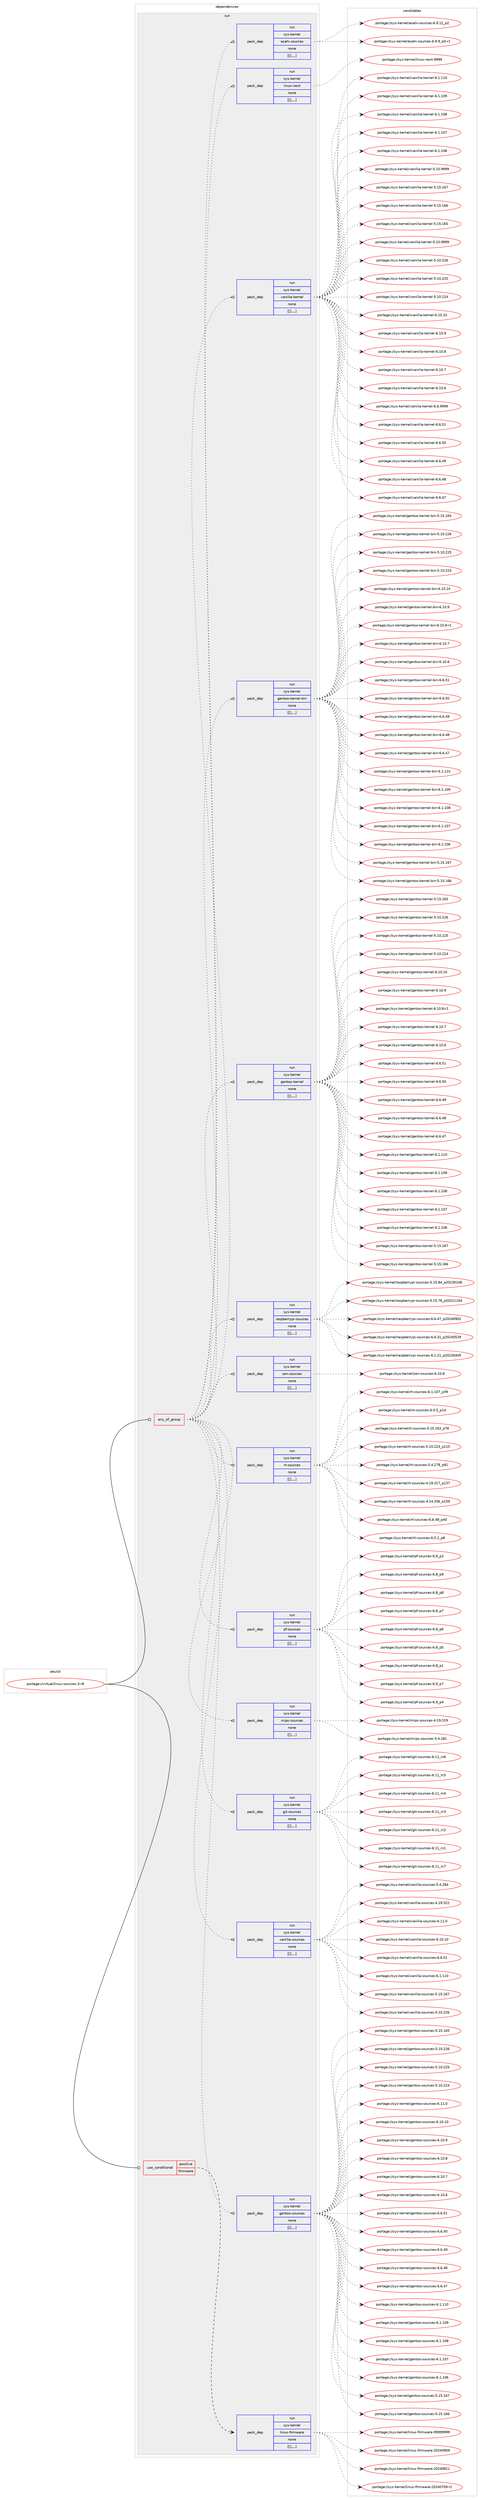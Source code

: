 digraph prolog {

# *************
# Graph options
# *************

newrank=true;
concentrate=true;
compound=true;
graph [rankdir=LR,fontname=Helvetica,fontsize=10,ranksep=1.5];#, ranksep=2.5, nodesep=0.2];
edge  [arrowhead=vee];
node  [fontname=Helvetica,fontsize=10];

# **********
# The ebuild
# **********

subgraph cluster_leftcol {
color=gray;
label=<<i>ebuild</i>>;
id [label="portage://virtual/linux-sources-3-r8", color=red, width=4, href="../virtual/linux-sources-3-r8.svg"];
}

# ****************
# The dependencies
# ****************

subgraph cluster_midcol {
color=gray;
label=<<i>dependencies</i>>;
subgraph cluster_compile {
fillcolor="#eeeeee";
style=filled;
label=<<i>compile</i>>;
}
subgraph cluster_compileandrun {
fillcolor="#eeeeee";
style=filled;
label=<<i>compile and run</i>>;
}
subgraph cluster_run {
fillcolor="#eeeeee";
style=filled;
label=<<i>run</i>>;
subgraph any2997 {
dependency462524 [label=<<TABLE BORDER="0" CELLBORDER="1" CELLSPACING="0" CELLPADDING="4"><TR><TD CELLPADDING="10">any_of_group</TD></TR></TABLE>>, shape=none, color=red];subgraph pack335977 {
dependency462525 [label=<<TABLE BORDER="0" CELLBORDER="1" CELLSPACING="0" CELLPADDING="4" WIDTH="220"><TR><TD ROWSPAN="6" CELLPADDING="30">pack_dep</TD></TR><TR><TD WIDTH="110">run</TD></TR><TR><TD>sys-kernel</TD></TR><TR><TD>gentoo-sources</TD></TR><TR><TD>none</TD></TR><TR><TD>[[],,,,]</TD></TR></TABLE>>, shape=none, color=blue];
}
dependency462524:e -> dependency462525:w [weight=20,style="dotted",arrowhead="oinv"];
subgraph pack335978 {
dependency462526 [label=<<TABLE BORDER="0" CELLBORDER="1" CELLSPACING="0" CELLPADDING="4" WIDTH="220"><TR><TD ROWSPAN="6" CELLPADDING="30">pack_dep</TD></TR><TR><TD WIDTH="110">run</TD></TR><TR><TD>sys-kernel</TD></TR><TR><TD>vanilla-sources</TD></TR><TR><TD>none</TD></TR><TR><TD>[[],,,,]</TD></TR></TABLE>>, shape=none, color=blue];
}
dependency462524:e -> dependency462526:w [weight=20,style="dotted",arrowhead="oinv"];
subgraph pack335979 {
dependency462527 [label=<<TABLE BORDER="0" CELLBORDER="1" CELLSPACING="0" CELLPADDING="4" WIDTH="220"><TR><TD ROWSPAN="6" CELLPADDING="30">pack_dep</TD></TR><TR><TD WIDTH="110">run</TD></TR><TR><TD>sys-kernel</TD></TR><TR><TD>git-sources</TD></TR><TR><TD>none</TD></TR><TR><TD>[[],,,,]</TD></TR></TABLE>>, shape=none, color=blue];
}
dependency462524:e -> dependency462527:w [weight=20,style="dotted",arrowhead="oinv"];
subgraph pack335980 {
dependency462528 [label=<<TABLE BORDER="0" CELLBORDER="1" CELLSPACING="0" CELLPADDING="4" WIDTH="220"><TR><TD ROWSPAN="6" CELLPADDING="30">pack_dep</TD></TR><TR><TD WIDTH="110">run</TD></TR><TR><TD>sys-kernel</TD></TR><TR><TD>mips-sources</TD></TR><TR><TD>none</TD></TR><TR><TD>[[],,,,]</TD></TR></TABLE>>, shape=none, color=blue];
}
dependency462524:e -> dependency462528:w [weight=20,style="dotted",arrowhead="oinv"];
subgraph pack335981 {
dependency462529 [label=<<TABLE BORDER="0" CELLBORDER="1" CELLSPACING="0" CELLPADDING="4" WIDTH="220"><TR><TD ROWSPAN="6" CELLPADDING="30">pack_dep</TD></TR><TR><TD WIDTH="110">run</TD></TR><TR><TD>sys-kernel</TD></TR><TR><TD>pf-sources</TD></TR><TR><TD>none</TD></TR><TR><TD>[[],,,,]</TD></TR></TABLE>>, shape=none, color=blue];
}
dependency462524:e -> dependency462529:w [weight=20,style="dotted",arrowhead="oinv"];
subgraph pack335982 {
dependency462530 [label=<<TABLE BORDER="0" CELLBORDER="1" CELLSPACING="0" CELLPADDING="4" WIDTH="220"><TR><TD ROWSPAN="6" CELLPADDING="30">pack_dep</TD></TR><TR><TD WIDTH="110">run</TD></TR><TR><TD>sys-kernel</TD></TR><TR><TD>rt-sources</TD></TR><TR><TD>none</TD></TR><TR><TD>[[],,,,]</TD></TR></TABLE>>, shape=none, color=blue];
}
dependency462524:e -> dependency462530:w [weight=20,style="dotted",arrowhead="oinv"];
subgraph pack335983 {
dependency462531 [label=<<TABLE BORDER="0" CELLBORDER="1" CELLSPACING="0" CELLPADDING="4" WIDTH="220"><TR><TD ROWSPAN="6" CELLPADDING="30">pack_dep</TD></TR><TR><TD WIDTH="110">run</TD></TR><TR><TD>sys-kernel</TD></TR><TR><TD>zen-sources</TD></TR><TR><TD>none</TD></TR><TR><TD>[[],,,,]</TD></TR></TABLE>>, shape=none, color=blue];
}
dependency462524:e -> dependency462531:w [weight=20,style="dotted",arrowhead="oinv"];
subgraph pack335984 {
dependency462532 [label=<<TABLE BORDER="0" CELLBORDER="1" CELLSPACING="0" CELLPADDING="4" WIDTH="220"><TR><TD ROWSPAN="6" CELLPADDING="30">pack_dep</TD></TR><TR><TD WIDTH="110">run</TD></TR><TR><TD>sys-kernel</TD></TR><TR><TD>raspberrypi-sources</TD></TR><TR><TD>none</TD></TR><TR><TD>[[],,,,]</TD></TR></TABLE>>, shape=none, color=blue];
}
dependency462524:e -> dependency462532:w [weight=20,style="dotted",arrowhead="oinv"];
subgraph pack335985 {
dependency462533 [label=<<TABLE BORDER="0" CELLBORDER="1" CELLSPACING="0" CELLPADDING="4" WIDTH="220"><TR><TD ROWSPAN="6" CELLPADDING="30">pack_dep</TD></TR><TR><TD WIDTH="110">run</TD></TR><TR><TD>sys-kernel</TD></TR><TR><TD>gentoo-kernel</TD></TR><TR><TD>none</TD></TR><TR><TD>[[],,,,]</TD></TR></TABLE>>, shape=none, color=blue];
}
dependency462524:e -> dependency462533:w [weight=20,style="dotted",arrowhead="oinv"];
subgraph pack335986 {
dependency462534 [label=<<TABLE BORDER="0" CELLBORDER="1" CELLSPACING="0" CELLPADDING="4" WIDTH="220"><TR><TD ROWSPAN="6" CELLPADDING="30">pack_dep</TD></TR><TR><TD WIDTH="110">run</TD></TR><TR><TD>sys-kernel</TD></TR><TR><TD>gentoo-kernel-bin</TD></TR><TR><TD>none</TD></TR><TR><TD>[[],,,,]</TD></TR></TABLE>>, shape=none, color=blue];
}
dependency462524:e -> dependency462534:w [weight=20,style="dotted",arrowhead="oinv"];
subgraph pack335987 {
dependency462535 [label=<<TABLE BORDER="0" CELLBORDER="1" CELLSPACING="0" CELLPADDING="4" WIDTH="220"><TR><TD ROWSPAN="6" CELLPADDING="30">pack_dep</TD></TR><TR><TD WIDTH="110">run</TD></TR><TR><TD>sys-kernel</TD></TR><TR><TD>vanilla-kernel</TD></TR><TR><TD>none</TD></TR><TR><TD>[[],,,,]</TD></TR></TABLE>>, shape=none, color=blue];
}
dependency462524:e -> dependency462535:w [weight=20,style="dotted",arrowhead="oinv"];
subgraph pack335988 {
dependency462536 [label=<<TABLE BORDER="0" CELLBORDER="1" CELLSPACING="0" CELLPADDING="4" WIDTH="220"><TR><TD ROWSPAN="6" CELLPADDING="30">pack_dep</TD></TR><TR><TD WIDTH="110">run</TD></TR><TR><TD>sys-kernel</TD></TR><TR><TD>linux-next</TD></TR><TR><TD>none</TD></TR><TR><TD>[[],,,,]</TD></TR></TABLE>>, shape=none, color=blue];
}
dependency462524:e -> dependency462536:w [weight=20,style="dotted",arrowhead="oinv"];
subgraph pack335989 {
dependency462537 [label=<<TABLE BORDER="0" CELLBORDER="1" CELLSPACING="0" CELLPADDING="4" WIDTH="220"><TR><TD ROWSPAN="6" CELLPADDING="30">pack_dep</TD></TR><TR><TD WIDTH="110">run</TD></TR><TR><TD>sys-kernel</TD></TR><TR><TD>asahi-sources</TD></TR><TR><TD>none</TD></TR><TR><TD>[[],,,,]</TD></TR></TABLE>>, shape=none, color=blue];
}
dependency462524:e -> dependency462537:w [weight=20,style="dotted",arrowhead="oinv"];
}
id:e -> dependency462524:w [weight=20,style="solid",arrowhead="odot"];
subgraph cond123345 {
dependency462538 [label=<<TABLE BORDER="0" CELLBORDER="1" CELLSPACING="0" CELLPADDING="4"><TR><TD ROWSPAN="3" CELLPADDING="10">use_conditional</TD></TR><TR><TD>positive</TD></TR><TR><TD>firmware</TD></TR></TABLE>>, shape=none, color=red];
subgraph pack335990 {
dependency462539 [label=<<TABLE BORDER="0" CELLBORDER="1" CELLSPACING="0" CELLPADDING="4" WIDTH="220"><TR><TD ROWSPAN="6" CELLPADDING="30">pack_dep</TD></TR><TR><TD WIDTH="110">run</TD></TR><TR><TD>sys-kernel</TD></TR><TR><TD>linux-firmware</TD></TR><TR><TD>none</TD></TR><TR><TD>[[],,,,]</TD></TR></TABLE>>, shape=none, color=blue];
}
dependency462538:e -> dependency462539:w [weight=20,style="dashed",arrowhead="vee"];
}
id:e -> dependency462538:w [weight=20,style="solid",arrowhead="odot"];
}
}

# **************
# The candidates
# **************

subgraph cluster_choices {
rank=same;
color=gray;
label=<<i>candidates</i>>;

subgraph choice335977 {
color=black;
nodesep=1;
choice1151211154510710111411010110847103101110116111111451151111171149910111545544649494648 [label="portage://sys-kernel/gentoo-sources-6.11.0", color=red, width=4,href="../sys-kernel/gentoo-sources-6.11.0.svg"];
choice115121115451071011141101011084710310111011611111145115111117114991011154554464948464948 [label="portage://sys-kernel/gentoo-sources-6.10.10", color=red, width=4,href="../sys-kernel/gentoo-sources-6.10.10.svg"];
choice1151211154510710111411010110847103101110116111111451151111171149910111545544649484657 [label="portage://sys-kernel/gentoo-sources-6.10.9", color=red, width=4,href="../sys-kernel/gentoo-sources-6.10.9.svg"];
choice1151211154510710111411010110847103101110116111111451151111171149910111545544649484656 [label="portage://sys-kernel/gentoo-sources-6.10.8", color=red, width=4,href="../sys-kernel/gentoo-sources-6.10.8.svg"];
choice1151211154510710111411010110847103101110116111111451151111171149910111545544649484655 [label="portage://sys-kernel/gentoo-sources-6.10.7", color=red, width=4,href="../sys-kernel/gentoo-sources-6.10.7.svg"];
choice1151211154510710111411010110847103101110116111111451151111171149910111545544649484654 [label="portage://sys-kernel/gentoo-sources-6.10.6", color=red, width=4,href="../sys-kernel/gentoo-sources-6.10.6.svg"];
choice1151211154510710111411010110847103101110116111111451151111171149910111545544654465349 [label="portage://sys-kernel/gentoo-sources-6.6.51", color=red, width=4,href="../sys-kernel/gentoo-sources-6.6.51.svg"];
choice1151211154510710111411010110847103101110116111111451151111171149910111545544654465348 [label="portage://sys-kernel/gentoo-sources-6.6.50", color=red, width=4,href="../sys-kernel/gentoo-sources-6.6.50.svg"];
choice1151211154510710111411010110847103101110116111111451151111171149910111545544654465257 [label="portage://sys-kernel/gentoo-sources-6.6.49", color=red, width=4,href="../sys-kernel/gentoo-sources-6.6.49.svg"];
choice1151211154510710111411010110847103101110116111111451151111171149910111545544654465256 [label="portage://sys-kernel/gentoo-sources-6.6.48", color=red, width=4,href="../sys-kernel/gentoo-sources-6.6.48.svg"];
choice1151211154510710111411010110847103101110116111111451151111171149910111545544654465255 [label="portage://sys-kernel/gentoo-sources-6.6.47", color=red, width=4,href="../sys-kernel/gentoo-sources-6.6.47.svg"];
choice115121115451071011141101011084710310111011611111145115111117114991011154554464946494948 [label="portage://sys-kernel/gentoo-sources-6.1.110", color=red, width=4,href="../sys-kernel/gentoo-sources-6.1.110.svg"];
choice115121115451071011141101011084710310111011611111145115111117114991011154554464946494857 [label="portage://sys-kernel/gentoo-sources-6.1.109", color=red, width=4,href="../sys-kernel/gentoo-sources-6.1.109.svg"];
choice115121115451071011141101011084710310111011611111145115111117114991011154554464946494856 [label="portage://sys-kernel/gentoo-sources-6.1.108", color=red, width=4,href="../sys-kernel/gentoo-sources-6.1.108.svg"];
choice115121115451071011141101011084710310111011611111145115111117114991011154554464946494855 [label="portage://sys-kernel/gentoo-sources-6.1.107", color=red, width=4,href="../sys-kernel/gentoo-sources-6.1.107.svg"];
choice115121115451071011141101011084710310111011611111145115111117114991011154554464946494854 [label="portage://sys-kernel/gentoo-sources-6.1.106", color=red, width=4,href="../sys-kernel/gentoo-sources-6.1.106.svg"];
choice11512111545107101114110101108471031011101161111114511511111711499101115455346495346495455 [label="portage://sys-kernel/gentoo-sources-5.15.167", color=red, width=4,href="../sys-kernel/gentoo-sources-5.15.167.svg"];
choice11512111545107101114110101108471031011101161111114511511111711499101115455346495346495454 [label="portage://sys-kernel/gentoo-sources-5.15.166", color=red, width=4,href="../sys-kernel/gentoo-sources-5.15.166.svg"];
choice11512111545107101114110101108471031011101161111114511511111711499101115455346495346495453 [label="portage://sys-kernel/gentoo-sources-5.15.165", color=red, width=4,href="../sys-kernel/gentoo-sources-5.15.165.svg"];
choice11512111545107101114110101108471031011101161111114511511111711499101115455346494846505054 [label="portage://sys-kernel/gentoo-sources-5.10.226", color=red, width=4,href="../sys-kernel/gentoo-sources-5.10.226.svg"];
choice11512111545107101114110101108471031011101161111114511511111711499101115455346494846505053 [label="portage://sys-kernel/gentoo-sources-5.10.225", color=red, width=4,href="../sys-kernel/gentoo-sources-5.10.225.svg"];
choice11512111545107101114110101108471031011101161111114511511111711499101115455346494846505052 [label="portage://sys-kernel/gentoo-sources-5.10.224", color=red, width=4,href="../sys-kernel/gentoo-sources-5.10.224.svg"];
dependency462525:e -> choice1151211154510710111411010110847103101110116111111451151111171149910111545544649494648:w [style=dotted,weight="100"];
dependency462525:e -> choice115121115451071011141101011084710310111011611111145115111117114991011154554464948464948:w [style=dotted,weight="100"];
dependency462525:e -> choice1151211154510710111411010110847103101110116111111451151111171149910111545544649484657:w [style=dotted,weight="100"];
dependency462525:e -> choice1151211154510710111411010110847103101110116111111451151111171149910111545544649484656:w [style=dotted,weight="100"];
dependency462525:e -> choice1151211154510710111411010110847103101110116111111451151111171149910111545544649484655:w [style=dotted,weight="100"];
dependency462525:e -> choice1151211154510710111411010110847103101110116111111451151111171149910111545544649484654:w [style=dotted,weight="100"];
dependency462525:e -> choice1151211154510710111411010110847103101110116111111451151111171149910111545544654465349:w [style=dotted,weight="100"];
dependency462525:e -> choice1151211154510710111411010110847103101110116111111451151111171149910111545544654465348:w [style=dotted,weight="100"];
dependency462525:e -> choice1151211154510710111411010110847103101110116111111451151111171149910111545544654465257:w [style=dotted,weight="100"];
dependency462525:e -> choice1151211154510710111411010110847103101110116111111451151111171149910111545544654465256:w [style=dotted,weight="100"];
dependency462525:e -> choice1151211154510710111411010110847103101110116111111451151111171149910111545544654465255:w [style=dotted,weight="100"];
dependency462525:e -> choice115121115451071011141101011084710310111011611111145115111117114991011154554464946494948:w [style=dotted,weight="100"];
dependency462525:e -> choice115121115451071011141101011084710310111011611111145115111117114991011154554464946494857:w [style=dotted,weight="100"];
dependency462525:e -> choice115121115451071011141101011084710310111011611111145115111117114991011154554464946494856:w [style=dotted,weight="100"];
dependency462525:e -> choice115121115451071011141101011084710310111011611111145115111117114991011154554464946494855:w [style=dotted,weight="100"];
dependency462525:e -> choice115121115451071011141101011084710310111011611111145115111117114991011154554464946494854:w [style=dotted,weight="100"];
dependency462525:e -> choice11512111545107101114110101108471031011101161111114511511111711499101115455346495346495455:w [style=dotted,weight="100"];
dependency462525:e -> choice11512111545107101114110101108471031011101161111114511511111711499101115455346495346495454:w [style=dotted,weight="100"];
dependency462525:e -> choice11512111545107101114110101108471031011101161111114511511111711499101115455346495346495453:w [style=dotted,weight="100"];
dependency462525:e -> choice11512111545107101114110101108471031011101161111114511511111711499101115455346494846505054:w [style=dotted,weight="100"];
dependency462525:e -> choice11512111545107101114110101108471031011101161111114511511111711499101115455346494846505053:w [style=dotted,weight="100"];
dependency462525:e -> choice11512111545107101114110101108471031011101161111114511511111711499101115455346494846505052:w [style=dotted,weight="100"];
}
subgraph choice335978 {
color=black;
nodesep=1;
choice11512111545107101114110101108471189711010510810897451151111171149910111545544649494648 [label="portage://sys-kernel/vanilla-sources-6.11.0", color=red, width=4,href="../sys-kernel/vanilla-sources-6.11.0.svg"];
choice1151211154510710111411010110847118971101051081089745115111117114991011154554464948464948 [label="portage://sys-kernel/vanilla-sources-6.10.10", color=red, width=4,href="../sys-kernel/vanilla-sources-6.10.10.svg"];
choice11512111545107101114110101108471189711010510810897451151111171149910111545544654465349 [label="portage://sys-kernel/vanilla-sources-6.6.51", color=red, width=4,href="../sys-kernel/vanilla-sources-6.6.51.svg"];
choice1151211154510710111411010110847118971101051081089745115111117114991011154554464946494948 [label="portage://sys-kernel/vanilla-sources-6.1.110", color=red, width=4,href="../sys-kernel/vanilla-sources-6.1.110.svg"];
choice115121115451071011141101011084711897110105108108974511511111711499101115455346495346495455 [label="portage://sys-kernel/vanilla-sources-5.15.167", color=red, width=4,href="../sys-kernel/vanilla-sources-5.15.167.svg"];
choice115121115451071011141101011084711897110105108108974511511111711499101115455346494846505054 [label="portage://sys-kernel/vanilla-sources-5.10.226", color=red, width=4,href="../sys-kernel/vanilla-sources-5.10.226.svg"];
choice1151211154510710111411010110847118971101051081089745115111117114991011154553465246505652 [label="portage://sys-kernel/vanilla-sources-5.4.284", color=red, width=4,href="../sys-kernel/vanilla-sources-5.4.284.svg"];
choice115121115451071011141101011084711897110105108108974511511111711499101115455246495746515050 [label="portage://sys-kernel/vanilla-sources-4.19.322", color=red, width=4,href="../sys-kernel/vanilla-sources-4.19.322.svg"];
dependency462526:e -> choice11512111545107101114110101108471189711010510810897451151111171149910111545544649494648:w [style=dotted,weight="100"];
dependency462526:e -> choice1151211154510710111411010110847118971101051081089745115111117114991011154554464948464948:w [style=dotted,weight="100"];
dependency462526:e -> choice11512111545107101114110101108471189711010510810897451151111171149910111545544654465349:w [style=dotted,weight="100"];
dependency462526:e -> choice1151211154510710111411010110847118971101051081089745115111117114991011154554464946494948:w [style=dotted,weight="100"];
dependency462526:e -> choice115121115451071011141101011084711897110105108108974511511111711499101115455346495346495455:w [style=dotted,weight="100"];
dependency462526:e -> choice115121115451071011141101011084711897110105108108974511511111711499101115455346494846505054:w [style=dotted,weight="100"];
dependency462526:e -> choice1151211154510710111411010110847118971101051081089745115111117114991011154553465246505652:w [style=dotted,weight="100"];
dependency462526:e -> choice115121115451071011141101011084711897110105108108974511511111711499101115455246495746515050:w [style=dotted,weight="100"];
}
subgraph choice335979 {
color=black;
nodesep=1;
choice115121115451071011141101011084710310511645115111117114991011154554464949951149955 [label="portage://sys-kernel/git-sources-6.11_rc7", color=red, width=4,href="../sys-kernel/git-sources-6.11_rc7.svg"];
choice115121115451071011141101011084710310511645115111117114991011154554464949951149954 [label="portage://sys-kernel/git-sources-6.11_rc6", color=red, width=4,href="../sys-kernel/git-sources-6.11_rc6.svg"];
choice115121115451071011141101011084710310511645115111117114991011154554464949951149953 [label="portage://sys-kernel/git-sources-6.11_rc5", color=red, width=4,href="../sys-kernel/git-sources-6.11_rc5.svg"];
choice115121115451071011141101011084710310511645115111117114991011154554464949951149952 [label="portage://sys-kernel/git-sources-6.11_rc4", color=red, width=4,href="../sys-kernel/git-sources-6.11_rc4.svg"];
choice115121115451071011141101011084710310511645115111117114991011154554464949951149951 [label="portage://sys-kernel/git-sources-6.11_rc3", color=red, width=4,href="../sys-kernel/git-sources-6.11_rc3.svg"];
choice115121115451071011141101011084710310511645115111117114991011154554464949951149950 [label="portage://sys-kernel/git-sources-6.11_rc2", color=red, width=4,href="../sys-kernel/git-sources-6.11_rc2.svg"];
choice115121115451071011141101011084710310511645115111117114991011154554464949951149949 [label="portage://sys-kernel/git-sources-6.11_rc1", color=red, width=4,href="../sys-kernel/git-sources-6.11_rc1.svg"];
dependency462527:e -> choice115121115451071011141101011084710310511645115111117114991011154554464949951149955:w [style=dotted,weight="100"];
dependency462527:e -> choice115121115451071011141101011084710310511645115111117114991011154554464949951149954:w [style=dotted,weight="100"];
dependency462527:e -> choice115121115451071011141101011084710310511645115111117114991011154554464949951149953:w [style=dotted,weight="100"];
dependency462527:e -> choice115121115451071011141101011084710310511645115111117114991011154554464949951149952:w [style=dotted,weight="100"];
dependency462527:e -> choice115121115451071011141101011084710310511645115111117114991011154554464949951149951:w [style=dotted,weight="100"];
dependency462527:e -> choice115121115451071011141101011084710310511645115111117114991011154554464949951149950:w [style=dotted,weight="100"];
dependency462527:e -> choice115121115451071011141101011084710310511645115111117114991011154554464949951149949:w [style=dotted,weight="100"];
}
subgraph choice335980 {
color=black;
nodesep=1;
choice115121115451071011141101011084710910511211545115111117114991011154553465246505649 [label="portage://sys-kernel/mips-sources-5.4.281", color=red, width=4,href="../sys-kernel/mips-sources-5.4.281.svg"];
choice11512111545107101114110101108471091051121154511511111711499101115455246495746514957 [label="portage://sys-kernel/mips-sources-4.19.319", color=red, width=4,href="../sys-kernel/mips-sources-4.19.319.svg"];
dependency462528:e -> choice115121115451071011141101011084710910511211545115111117114991011154553465246505649:w [style=dotted,weight="100"];
dependency462528:e -> choice11512111545107101114110101108471091051121154511511111711499101115455246495746514957:w [style=dotted,weight="100"];
}
subgraph choice335981 {
color=black;
nodesep=1;
choice11512111545107101114110101108471121024511511111711499101115455446579511255 [label="portage://sys-kernel/pf-sources-6.9_p7", color=red, width=4,href="../sys-kernel/pf-sources-6.9_p7.svg"];
choice11512111545107101114110101108471121024511511111711499101115455446579511252 [label="portage://sys-kernel/pf-sources-6.9_p4", color=red, width=4,href="../sys-kernel/pf-sources-6.9_p4.svg"];
choice11512111545107101114110101108471121024511511111711499101115455446579511250 [label="portage://sys-kernel/pf-sources-6.9_p2", color=red, width=4,href="../sys-kernel/pf-sources-6.9_p2.svg"];
choice11512111545107101114110101108471121024511511111711499101115455446569511257 [label="portage://sys-kernel/pf-sources-6.8_p9", color=red, width=4,href="../sys-kernel/pf-sources-6.8_p9.svg"];
choice11512111545107101114110101108471121024511511111711499101115455446569511256 [label="portage://sys-kernel/pf-sources-6.8_p8", color=red, width=4,href="../sys-kernel/pf-sources-6.8_p8.svg"];
choice11512111545107101114110101108471121024511511111711499101115455446569511255 [label="portage://sys-kernel/pf-sources-6.8_p7", color=red, width=4,href="../sys-kernel/pf-sources-6.8_p7.svg"];
choice11512111545107101114110101108471121024511511111711499101115455446569511254 [label="portage://sys-kernel/pf-sources-6.8_p6", color=red, width=4,href="../sys-kernel/pf-sources-6.8_p6.svg"];
choice11512111545107101114110101108471121024511511111711499101115455446569511253 [label="portage://sys-kernel/pf-sources-6.8_p5", color=red, width=4,href="../sys-kernel/pf-sources-6.8_p5.svg"];
choice11512111545107101114110101108471121024511511111711499101115455446569511249 [label="portage://sys-kernel/pf-sources-6.8_p1", color=red, width=4,href="../sys-kernel/pf-sources-6.8_p1.svg"];
dependency462529:e -> choice11512111545107101114110101108471121024511511111711499101115455446579511255:w [style=dotted,weight="100"];
dependency462529:e -> choice11512111545107101114110101108471121024511511111711499101115455446579511252:w [style=dotted,weight="100"];
dependency462529:e -> choice11512111545107101114110101108471121024511511111711499101115455446579511250:w [style=dotted,weight="100"];
dependency462529:e -> choice11512111545107101114110101108471121024511511111711499101115455446569511257:w [style=dotted,weight="100"];
dependency462529:e -> choice11512111545107101114110101108471121024511511111711499101115455446569511256:w [style=dotted,weight="100"];
dependency462529:e -> choice11512111545107101114110101108471121024511511111711499101115455446569511255:w [style=dotted,weight="100"];
dependency462529:e -> choice11512111545107101114110101108471121024511511111711499101115455446569511254:w [style=dotted,weight="100"];
dependency462529:e -> choice11512111545107101114110101108471121024511511111711499101115455446569511253:w [style=dotted,weight="100"];
dependency462529:e -> choice11512111545107101114110101108471121024511511111711499101115455446569511249:w [style=dotted,weight="100"];
}
subgraph choice335982 {
color=black;
nodesep=1;
choice1151211154510710111411010110847114116451151111171149910111545544654465256951125248 [label="portage://sys-kernel/rt-sources-6.6.48_p40", color=red, width=4,href="../sys-kernel/rt-sources-6.6.48_p40.svg"];
choice115121115451071011141101011084711411645115111117114991011154554465346509511256 [label="portage://sys-kernel/rt-sources-6.5.2_p8", color=red, width=4,href="../sys-kernel/rt-sources-6.5.2_p8.svg"];
choice115121115451071011141101011084711411645115111117114991011154554464946494855951125157 [label="portage://sys-kernel/rt-sources-6.1.107_p39", color=red, width=4,href="../sys-kernel/rt-sources-6.1.107_p39.svg"];
choice11512111545107101114110101108471141164511511111711499101115455446484653951124952 [label="portage://sys-kernel/rt-sources-6.0.5_p14", color=red, width=4,href="../sys-kernel/rt-sources-6.0.5_p14.svg"];
choice11512111545107101114110101108471141164511511111711499101115455346495346495451951125556 [label="portage://sys-kernel/rt-sources-5.15.163_p78", color=red, width=4,href="../sys-kernel/rt-sources-5.15.163_p78.svg"];
choice1151211154510710111411010110847114116451151111171149910111545534649484650505195112494953 [label="portage://sys-kernel/rt-sources-5.10.223_p115", color=red, width=4,href="../sys-kernel/rt-sources-5.10.223_p115.svg"];
choice115121115451071011141101011084711411645115111117114991011154553465246505556951125749 [label="portage://sys-kernel/rt-sources-5.4.278_p91", color=red, width=4,href="../sys-kernel/rt-sources-5.4.278_p91.svg"];
choice1151211154510710111411010110847114116451151111171149910111545524649574651495595112495155 [label="portage://sys-kernel/rt-sources-4.19.317_p137", color=red, width=4,href="../sys-kernel/rt-sources-4.19.317_p137.svg"];
choice1151211154510710111411010110847114116451151111171149910111545524649524651515495112495357 [label="portage://sys-kernel/rt-sources-4.14.336_p159", color=red, width=4,href="../sys-kernel/rt-sources-4.14.336_p159.svg"];
dependency462530:e -> choice1151211154510710111411010110847114116451151111171149910111545544654465256951125248:w [style=dotted,weight="100"];
dependency462530:e -> choice115121115451071011141101011084711411645115111117114991011154554465346509511256:w [style=dotted,weight="100"];
dependency462530:e -> choice115121115451071011141101011084711411645115111117114991011154554464946494855951125157:w [style=dotted,weight="100"];
dependency462530:e -> choice11512111545107101114110101108471141164511511111711499101115455446484653951124952:w [style=dotted,weight="100"];
dependency462530:e -> choice11512111545107101114110101108471141164511511111711499101115455346495346495451951125556:w [style=dotted,weight="100"];
dependency462530:e -> choice1151211154510710111411010110847114116451151111171149910111545534649484650505195112494953:w [style=dotted,weight="100"];
dependency462530:e -> choice115121115451071011141101011084711411645115111117114991011154553465246505556951125749:w [style=dotted,weight="100"];
dependency462530:e -> choice1151211154510710111411010110847114116451151111171149910111545524649574651495595112495155:w [style=dotted,weight="100"];
dependency462530:e -> choice1151211154510710111411010110847114116451151111171149910111545524649524651515495112495357:w [style=dotted,weight="100"];
}
subgraph choice335983 {
color=black;
nodesep=1;
choice1151211154510710111411010110847122101110451151111171149910111545544649484656 [label="portage://sys-kernel/zen-sources-6.10.8", color=red, width=4,href="../sys-kernel/zen-sources-6.10.8.svg"];
dependency462531:e -> choice1151211154510710111411010110847122101110451151111171149910111545544649484656:w [style=dotted,weight="100"];
}
subgraph choice335984 {
color=black;
nodesep=1;
choice11512111545107101114110101108471149711511298101114114121112105451151111171149910111545544654465255951125048505248574850 [label="portage://sys-kernel/raspberrypi-sources-6.6.47_p20240902", color=red, width=4,href="../sys-kernel/raspberrypi-sources-6.6.47_p20240902.svg"];
choice11512111545107101114110101108471149711511298101114114121112105451151111171149910111545544654465149951125048505248535057 [label="portage://sys-kernel/raspberrypi-sources-6.6.31_p20240529", color=red, width=4,href="../sys-kernel/raspberrypi-sources-6.6.31_p20240529.svg"];
choice11512111545107101114110101108471149711511298101114114121112105451151111171149910111545544649465049951125048505148524853 [label="portage://sys-kernel/raspberrypi-sources-6.1.21_p20230405", color=red, width=4,href="../sys-kernel/raspberrypi-sources-6.1.21_p20230405.svg"];
choice1151211154510710111411010110847114971151129810111411412111210545115111117114991011154553464953465652951125048505148494854 [label="portage://sys-kernel/raspberrypi-sources-5.15.84_p20230106", color=red, width=4,href="../sys-kernel/raspberrypi-sources-5.15.84_p20230106.svg"];
choice1151211154510710111411010110847114971151129810111411412111210545115111117114991011154553464953465554951125048505049494852 [label="portage://sys-kernel/raspberrypi-sources-5.15.76_p20221104", color=red, width=4,href="../sys-kernel/raspberrypi-sources-5.15.76_p20221104.svg"];
dependency462532:e -> choice11512111545107101114110101108471149711511298101114114121112105451151111171149910111545544654465255951125048505248574850:w [style=dotted,weight="100"];
dependency462532:e -> choice11512111545107101114110101108471149711511298101114114121112105451151111171149910111545544654465149951125048505248535057:w [style=dotted,weight="100"];
dependency462532:e -> choice11512111545107101114110101108471149711511298101114114121112105451151111171149910111545544649465049951125048505148524853:w [style=dotted,weight="100"];
dependency462532:e -> choice1151211154510710111411010110847114971151129810111411412111210545115111117114991011154553464953465652951125048505148494854:w [style=dotted,weight="100"];
dependency462532:e -> choice1151211154510710111411010110847114971151129810111411412111210545115111117114991011154553464953465554951125048505049494852:w [style=dotted,weight="100"];
}
subgraph choice335985 {
color=black;
nodesep=1;
choice1151211154510710111411010110847103101110116111111451071011141101011084554464948464948 [label="portage://sys-kernel/gentoo-kernel-6.10.10", color=red, width=4,href="../sys-kernel/gentoo-kernel-6.10.10.svg"];
choice11512111545107101114110101108471031011101161111114510710111411010110845544649484657 [label="portage://sys-kernel/gentoo-kernel-6.10.9", color=red, width=4,href="../sys-kernel/gentoo-kernel-6.10.9.svg"];
choice115121115451071011141101011084710310111011611111145107101114110101108455446494846564511449 [label="portage://sys-kernel/gentoo-kernel-6.10.8-r1", color=red, width=4,href="../sys-kernel/gentoo-kernel-6.10.8-r1.svg"];
choice11512111545107101114110101108471031011101161111114510710111411010110845544649484655 [label="portage://sys-kernel/gentoo-kernel-6.10.7", color=red, width=4,href="../sys-kernel/gentoo-kernel-6.10.7.svg"];
choice11512111545107101114110101108471031011101161111114510710111411010110845544649484654 [label="portage://sys-kernel/gentoo-kernel-6.10.6", color=red, width=4,href="../sys-kernel/gentoo-kernel-6.10.6.svg"];
choice11512111545107101114110101108471031011101161111114510710111411010110845544654465349 [label="portage://sys-kernel/gentoo-kernel-6.6.51", color=red, width=4,href="../sys-kernel/gentoo-kernel-6.6.51.svg"];
choice11512111545107101114110101108471031011101161111114510710111411010110845544654465348 [label="portage://sys-kernel/gentoo-kernel-6.6.50", color=red, width=4,href="../sys-kernel/gentoo-kernel-6.6.50.svg"];
choice11512111545107101114110101108471031011101161111114510710111411010110845544654465257 [label="portage://sys-kernel/gentoo-kernel-6.6.49", color=red, width=4,href="../sys-kernel/gentoo-kernel-6.6.49.svg"];
choice11512111545107101114110101108471031011101161111114510710111411010110845544654465256 [label="portage://sys-kernel/gentoo-kernel-6.6.48", color=red, width=4,href="../sys-kernel/gentoo-kernel-6.6.48.svg"];
choice11512111545107101114110101108471031011101161111114510710111411010110845544654465255 [label="portage://sys-kernel/gentoo-kernel-6.6.47", color=red, width=4,href="../sys-kernel/gentoo-kernel-6.6.47.svg"];
choice1151211154510710111411010110847103101110116111111451071011141101011084554464946494948 [label="portage://sys-kernel/gentoo-kernel-6.1.110", color=red, width=4,href="../sys-kernel/gentoo-kernel-6.1.110.svg"];
choice1151211154510710111411010110847103101110116111111451071011141101011084554464946494857 [label="portage://sys-kernel/gentoo-kernel-6.1.109", color=red, width=4,href="../sys-kernel/gentoo-kernel-6.1.109.svg"];
choice1151211154510710111411010110847103101110116111111451071011141101011084554464946494856 [label="portage://sys-kernel/gentoo-kernel-6.1.108", color=red, width=4,href="../sys-kernel/gentoo-kernel-6.1.108.svg"];
choice1151211154510710111411010110847103101110116111111451071011141101011084554464946494855 [label="portage://sys-kernel/gentoo-kernel-6.1.107", color=red, width=4,href="../sys-kernel/gentoo-kernel-6.1.107.svg"];
choice1151211154510710111411010110847103101110116111111451071011141101011084554464946494854 [label="portage://sys-kernel/gentoo-kernel-6.1.106", color=red, width=4,href="../sys-kernel/gentoo-kernel-6.1.106.svg"];
choice115121115451071011141101011084710310111011611111145107101114110101108455346495346495455 [label="portage://sys-kernel/gentoo-kernel-5.15.167", color=red, width=4,href="../sys-kernel/gentoo-kernel-5.15.167.svg"];
choice115121115451071011141101011084710310111011611111145107101114110101108455346495346495454 [label="portage://sys-kernel/gentoo-kernel-5.15.166", color=red, width=4,href="../sys-kernel/gentoo-kernel-5.15.166.svg"];
choice115121115451071011141101011084710310111011611111145107101114110101108455346495346495453 [label="portage://sys-kernel/gentoo-kernel-5.15.165", color=red, width=4,href="../sys-kernel/gentoo-kernel-5.15.165.svg"];
choice115121115451071011141101011084710310111011611111145107101114110101108455346494846505054 [label="portage://sys-kernel/gentoo-kernel-5.10.226", color=red, width=4,href="../sys-kernel/gentoo-kernel-5.10.226.svg"];
choice115121115451071011141101011084710310111011611111145107101114110101108455346494846505053 [label="portage://sys-kernel/gentoo-kernel-5.10.225", color=red, width=4,href="../sys-kernel/gentoo-kernel-5.10.225.svg"];
choice115121115451071011141101011084710310111011611111145107101114110101108455346494846505052 [label="portage://sys-kernel/gentoo-kernel-5.10.224", color=red, width=4,href="../sys-kernel/gentoo-kernel-5.10.224.svg"];
dependency462533:e -> choice1151211154510710111411010110847103101110116111111451071011141101011084554464948464948:w [style=dotted,weight="100"];
dependency462533:e -> choice11512111545107101114110101108471031011101161111114510710111411010110845544649484657:w [style=dotted,weight="100"];
dependency462533:e -> choice115121115451071011141101011084710310111011611111145107101114110101108455446494846564511449:w [style=dotted,weight="100"];
dependency462533:e -> choice11512111545107101114110101108471031011101161111114510710111411010110845544649484655:w [style=dotted,weight="100"];
dependency462533:e -> choice11512111545107101114110101108471031011101161111114510710111411010110845544649484654:w [style=dotted,weight="100"];
dependency462533:e -> choice11512111545107101114110101108471031011101161111114510710111411010110845544654465349:w [style=dotted,weight="100"];
dependency462533:e -> choice11512111545107101114110101108471031011101161111114510710111411010110845544654465348:w [style=dotted,weight="100"];
dependency462533:e -> choice11512111545107101114110101108471031011101161111114510710111411010110845544654465257:w [style=dotted,weight="100"];
dependency462533:e -> choice11512111545107101114110101108471031011101161111114510710111411010110845544654465256:w [style=dotted,weight="100"];
dependency462533:e -> choice11512111545107101114110101108471031011101161111114510710111411010110845544654465255:w [style=dotted,weight="100"];
dependency462533:e -> choice1151211154510710111411010110847103101110116111111451071011141101011084554464946494948:w [style=dotted,weight="100"];
dependency462533:e -> choice1151211154510710111411010110847103101110116111111451071011141101011084554464946494857:w [style=dotted,weight="100"];
dependency462533:e -> choice1151211154510710111411010110847103101110116111111451071011141101011084554464946494856:w [style=dotted,weight="100"];
dependency462533:e -> choice1151211154510710111411010110847103101110116111111451071011141101011084554464946494855:w [style=dotted,weight="100"];
dependency462533:e -> choice1151211154510710111411010110847103101110116111111451071011141101011084554464946494854:w [style=dotted,weight="100"];
dependency462533:e -> choice115121115451071011141101011084710310111011611111145107101114110101108455346495346495455:w [style=dotted,weight="100"];
dependency462533:e -> choice115121115451071011141101011084710310111011611111145107101114110101108455346495346495454:w [style=dotted,weight="100"];
dependency462533:e -> choice115121115451071011141101011084710310111011611111145107101114110101108455346495346495453:w [style=dotted,weight="100"];
dependency462533:e -> choice115121115451071011141101011084710310111011611111145107101114110101108455346494846505054:w [style=dotted,weight="100"];
dependency462533:e -> choice115121115451071011141101011084710310111011611111145107101114110101108455346494846505053:w [style=dotted,weight="100"];
dependency462533:e -> choice115121115451071011141101011084710310111011611111145107101114110101108455346494846505052:w [style=dotted,weight="100"];
}
subgraph choice335986 {
color=black;
nodesep=1;
choice11512111545107101114110101108471031011101161111114510710111411010110845981051104554464948464948 [label="portage://sys-kernel/gentoo-kernel-bin-6.10.10", color=red, width=4,href="../sys-kernel/gentoo-kernel-bin-6.10.10.svg"];
choice115121115451071011141101011084710310111011611111145107101114110101108459810511045544649484657 [label="portage://sys-kernel/gentoo-kernel-bin-6.10.9", color=red, width=4,href="../sys-kernel/gentoo-kernel-bin-6.10.9.svg"];
choice1151211154510710111411010110847103101110116111111451071011141101011084598105110455446494846564511449 [label="portage://sys-kernel/gentoo-kernel-bin-6.10.8-r1", color=red, width=4,href="../sys-kernel/gentoo-kernel-bin-6.10.8-r1.svg"];
choice115121115451071011141101011084710310111011611111145107101114110101108459810511045544649484655 [label="portage://sys-kernel/gentoo-kernel-bin-6.10.7", color=red, width=4,href="../sys-kernel/gentoo-kernel-bin-6.10.7.svg"];
choice115121115451071011141101011084710310111011611111145107101114110101108459810511045544649484654 [label="portage://sys-kernel/gentoo-kernel-bin-6.10.6", color=red, width=4,href="../sys-kernel/gentoo-kernel-bin-6.10.6.svg"];
choice115121115451071011141101011084710310111011611111145107101114110101108459810511045544654465349 [label="portage://sys-kernel/gentoo-kernel-bin-6.6.51", color=red, width=4,href="../sys-kernel/gentoo-kernel-bin-6.6.51.svg"];
choice115121115451071011141101011084710310111011611111145107101114110101108459810511045544654465348 [label="portage://sys-kernel/gentoo-kernel-bin-6.6.50", color=red, width=4,href="../sys-kernel/gentoo-kernel-bin-6.6.50.svg"];
choice115121115451071011141101011084710310111011611111145107101114110101108459810511045544654465257 [label="portage://sys-kernel/gentoo-kernel-bin-6.6.49", color=red, width=4,href="../sys-kernel/gentoo-kernel-bin-6.6.49.svg"];
choice115121115451071011141101011084710310111011611111145107101114110101108459810511045544654465256 [label="portage://sys-kernel/gentoo-kernel-bin-6.6.48", color=red, width=4,href="../sys-kernel/gentoo-kernel-bin-6.6.48.svg"];
choice115121115451071011141101011084710310111011611111145107101114110101108459810511045544654465255 [label="portage://sys-kernel/gentoo-kernel-bin-6.6.47", color=red, width=4,href="../sys-kernel/gentoo-kernel-bin-6.6.47.svg"];
choice11512111545107101114110101108471031011101161111114510710111411010110845981051104554464946494948 [label="portage://sys-kernel/gentoo-kernel-bin-6.1.110", color=red, width=4,href="../sys-kernel/gentoo-kernel-bin-6.1.110.svg"];
choice11512111545107101114110101108471031011101161111114510710111411010110845981051104554464946494857 [label="portage://sys-kernel/gentoo-kernel-bin-6.1.109", color=red, width=4,href="../sys-kernel/gentoo-kernel-bin-6.1.109.svg"];
choice11512111545107101114110101108471031011101161111114510710111411010110845981051104554464946494856 [label="portage://sys-kernel/gentoo-kernel-bin-6.1.108", color=red, width=4,href="../sys-kernel/gentoo-kernel-bin-6.1.108.svg"];
choice11512111545107101114110101108471031011101161111114510710111411010110845981051104554464946494855 [label="portage://sys-kernel/gentoo-kernel-bin-6.1.107", color=red, width=4,href="../sys-kernel/gentoo-kernel-bin-6.1.107.svg"];
choice11512111545107101114110101108471031011101161111114510710111411010110845981051104554464946494854 [label="portage://sys-kernel/gentoo-kernel-bin-6.1.106", color=red, width=4,href="../sys-kernel/gentoo-kernel-bin-6.1.106.svg"];
choice1151211154510710111411010110847103101110116111111451071011141101011084598105110455346495346495455 [label="portage://sys-kernel/gentoo-kernel-bin-5.15.167", color=red, width=4,href="../sys-kernel/gentoo-kernel-bin-5.15.167.svg"];
choice1151211154510710111411010110847103101110116111111451071011141101011084598105110455346495346495454 [label="portage://sys-kernel/gentoo-kernel-bin-5.15.166", color=red, width=4,href="../sys-kernel/gentoo-kernel-bin-5.15.166.svg"];
choice1151211154510710111411010110847103101110116111111451071011141101011084598105110455346495346495453 [label="portage://sys-kernel/gentoo-kernel-bin-5.15.165", color=red, width=4,href="../sys-kernel/gentoo-kernel-bin-5.15.165.svg"];
choice1151211154510710111411010110847103101110116111111451071011141101011084598105110455346494846505054 [label="portage://sys-kernel/gentoo-kernel-bin-5.10.226", color=red, width=4,href="../sys-kernel/gentoo-kernel-bin-5.10.226.svg"];
choice1151211154510710111411010110847103101110116111111451071011141101011084598105110455346494846505053 [label="portage://sys-kernel/gentoo-kernel-bin-5.10.225", color=red, width=4,href="../sys-kernel/gentoo-kernel-bin-5.10.225.svg"];
choice1151211154510710111411010110847103101110116111111451071011141101011084598105110455346494846505052 [label="portage://sys-kernel/gentoo-kernel-bin-5.10.224", color=red, width=4,href="../sys-kernel/gentoo-kernel-bin-5.10.224.svg"];
dependency462534:e -> choice11512111545107101114110101108471031011101161111114510710111411010110845981051104554464948464948:w [style=dotted,weight="100"];
dependency462534:e -> choice115121115451071011141101011084710310111011611111145107101114110101108459810511045544649484657:w [style=dotted,weight="100"];
dependency462534:e -> choice1151211154510710111411010110847103101110116111111451071011141101011084598105110455446494846564511449:w [style=dotted,weight="100"];
dependency462534:e -> choice115121115451071011141101011084710310111011611111145107101114110101108459810511045544649484655:w [style=dotted,weight="100"];
dependency462534:e -> choice115121115451071011141101011084710310111011611111145107101114110101108459810511045544649484654:w [style=dotted,weight="100"];
dependency462534:e -> choice115121115451071011141101011084710310111011611111145107101114110101108459810511045544654465349:w [style=dotted,weight="100"];
dependency462534:e -> choice115121115451071011141101011084710310111011611111145107101114110101108459810511045544654465348:w [style=dotted,weight="100"];
dependency462534:e -> choice115121115451071011141101011084710310111011611111145107101114110101108459810511045544654465257:w [style=dotted,weight="100"];
dependency462534:e -> choice115121115451071011141101011084710310111011611111145107101114110101108459810511045544654465256:w [style=dotted,weight="100"];
dependency462534:e -> choice115121115451071011141101011084710310111011611111145107101114110101108459810511045544654465255:w [style=dotted,weight="100"];
dependency462534:e -> choice11512111545107101114110101108471031011101161111114510710111411010110845981051104554464946494948:w [style=dotted,weight="100"];
dependency462534:e -> choice11512111545107101114110101108471031011101161111114510710111411010110845981051104554464946494857:w [style=dotted,weight="100"];
dependency462534:e -> choice11512111545107101114110101108471031011101161111114510710111411010110845981051104554464946494856:w [style=dotted,weight="100"];
dependency462534:e -> choice11512111545107101114110101108471031011101161111114510710111411010110845981051104554464946494855:w [style=dotted,weight="100"];
dependency462534:e -> choice11512111545107101114110101108471031011101161111114510710111411010110845981051104554464946494854:w [style=dotted,weight="100"];
dependency462534:e -> choice1151211154510710111411010110847103101110116111111451071011141101011084598105110455346495346495455:w [style=dotted,weight="100"];
dependency462534:e -> choice1151211154510710111411010110847103101110116111111451071011141101011084598105110455346495346495454:w [style=dotted,weight="100"];
dependency462534:e -> choice1151211154510710111411010110847103101110116111111451071011141101011084598105110455346495346495453:w [style=dotted,weight="100"];
dependency462534:e -> choice1151211154510710111411010110847103101110116111111451071011141101011084598105110455346494846505054:w [style=dotted,weight="100"];
dependency462534:e -> choice1151211154510710111411010110847103101110116111111451071011141101011084598105110455346494846505053:w [style=dotted,weight="100"];
dependency462534:e -> choice1151211154510710111411010110847103101110116111111451071011141101011084598105110455346494846505052:w [style=dotted,weight="100"];
}
subgraph choice335987 {
color=black;
nodesep=1;
choice11512111545107101114110101108471189711010510810897451071011141101011084554464948464948 [label="portage://sys-kernel/vanilla-kernel-6.10.10", color=red, width=4,href="../sys-kernel/vanilla-kernel-6.10.10.svg"];
choice115121115451071011141101011084711897110105108108974510710111411010110845544649484657 [label="portage://sys-kernel/vanilla-kernel-6.10.9", color=red, width=4,href="../sys-kernel/vanilla-kernel-6.10.9.svg"];
choice115121115451071011141101011084711897110105108108974510710111411010110845544649484656 [label="portage://sys-kernel/vanilla-kernel-6.10.8", color=red, width=4,href="../sys-kernel/vanilla-kernel-6.10.8.svg"];
choice115121115451071011141101011084711897110105108108974510710111411010110845544649484655 [label="portage://sys-kernel/vanilla-kernel-6.10.7", color=red, width=4,href="../sys-kernel/vanilla-kernel-6.10.7.svg"];
choice115121115451071011141101011084711897110105108108974510710111411010110845544649484654 [label="portage://sys-kernel/vanilla-kernel-6.10.6", color=red, width=4,href="../sys-kernel/vanilla-kernel-6.10.6.svg"];
choice1151211154510710111411010110847118971101051081089745107101114110101108455446544657575757 [label="portage://sys-kernel/vanilla-kernel-6.6.9999", color=red, width=4,href="../sys-kernel/vanilla-kernel-6.6.9999.svg"];
choice115121115451071011141101011084711897110105108108974510710111411010110845544654465349 [label="portage://sys-kernel/vanilla-kernel-6.6.51", color=red, width=4,href="../sys-kernel/vanilla-kernel-6.6.51.svg"];
choice115121115451071011141101011084711897110105108108974510710111411010110845544654465348 [label="portage://sys-kernel/vanilla-kernel-6.6.50", color=red, width=4,href="../sys-kernel/vanilla-kernel-6.6.50.svg"];
choice115121115451071011141101011084711897110105108108974510710111411010110845544654465257 [label="portage://sys-kernel/vanilla-kernel-6.6.49", color=red, width=4,href="../sys-kernel/vanilla-kernel-6.6.49.svg"];
choice115121115451071011141101011084711897110105108108974510710111411010110845544654465256 [label="portage://sys-kernel/vanilla-kernel-6.6.48", color=red, width=4,href="../sys-kernel/vanilla-kernel-6.6.48.svg"];
choice115121115451071011141101011084711897110105108108974510710111411010110845544654465255 [label="portage://sys-kernel/vanilla-kernel-6.6.47", color=red, width=4,href="../sys-kernel/vanilla-kernel-6.6.47.svg"];
choice11512111545107101114110101108471189711010510810897451071011141101011084554464946494948 [label="portage://sys-kernel/vanilla-kernel-6.1.110", color=red, width=4,href="../sys-kernel/vanilla-kernel-6.1.110.svg"];
choice11512111545107101114110101108471189711010510810897451071011141101011084554464946494857 [label="portage://sys-kernel/vanilla-kernel-6.1.109", color=red, width=4,href="../sys-kernel/vanilla-kernel-6.1.109.svg"];
choice11512111545107101114110101108471189711010510810897451071011141101011084554464946494856 [label="portage://sys-kernel/vanilla-kernel-6.1.108", color=red, width=4,href="../sys-kernel/vanilla-kernel-6.1.108.svg"];
choice11512111545107101114110101108471189711010510810897451071011141101011084554464946494855 [label="portage://sys-kernel/vanilla-kernel-6.1.107", color=red, width=4,href="../sys-kernel/vanilla-kernel-6.1.107.svg"];
choice11512111545107101114110101108471189711010510810897451071011141101011084554464946494854 [label="portage://sys-kernel/vanilla-kernel-6.1.106", color=red, width=4,href="../sys-kernel/vanilla-kernel-6.1.106.svg"];
choice115121115451071011141101011084711897110105108108974510710111411010110845534649534657575757 [label="portage://sys-kernel/vanilla-kernel-5.15.9999", color=red, width=4,href="../sys-kernel/vanilla-kernel-5.15.9999.svg"];
choice1151211154510710111411010110847118971101051081089745107101114110101108455346495346495455 [label="portage://sys-kernel/vanilla-kernel-5.15.167", color=red, width=4,href="../sys-kernel/vanilla-kernel-5.15.167.svg"];
choice1151211154510710111411010110847118971101051081089745107101114110101108455346495346495454 [label="portage://sys-kernel/vanilla-kernel-5.15.166", color=red, width=4,href="../sys-kernel/vanilla-kernel-5.15.166.svg"];
choice1151211154510710111411010110847118971101051081089745107101114110101108455346495346495453 [label="portage://sys-kernel/vanilla-kernel-5.15.165", color=red, width=4,href="../sys-kernel/vanilla-kernel-5.15.165.svg"];
choice115121115451071011141101011084711897110105108108974510710111411010110845534649484657575757 [label="portage://sys-kernel/vanilla-kernel-5.10.9999", color=red, width=4,href="../sys-kernel/vanilla-kernel-5.10.9999.svg"];
choice1151211154510710111411010110847118971101051081089745107101114110101108455346494846505054 [label="portage://sys-kernel/vanilla-kernel-5.10.226", color=red, width=4,href="../sys-kernel/vanilla-kernel-5.10.226.svg"];
choice1151211154510710111411010110847118971101051081089745107101114110101108455346494846505053 [label="portage://sys-kernel/vanilla-kernel-5.10.225", color=red, width=4,href="../sys-kernel/vanilla-kernel-5.10.225.svg"];
choice1151211154510710111411010110847118971101051081089745107101114110101108455346494846505052 [label="portage://sys-kernel/vanilla-kernel-5.10.224", color=red, width=4,href="../sys-kernel/vanilla-kernel-5.10.224.svg"];
dependency462535:e -> choice11512111545107101114110101108471189711010510810897451071011141101011084554464948464948:w [style=dotted,weight="100"];
dependency462535:e -> choice115121115451071011141101011084711897110105108108974510710111411010110845544649484657:w [style=dotted,weight="100"];
dependency462535:e -> choice115121115451071011141101011084711897110105108108974510710111411010110845544649484656:w [style=dotted,weight="100"];
dependency462535:e -> choice115121115451071011141101011084711897110105108108974510710111411010110845544649484655:w [style=dotted,weight="100"];
dependency462535:e -> choice115121115451071011141101011084711897110105108108974510710111411010110845544649484654:w [style=dotted,weight="100"];
dependency462535:e -> choice1151211154510710111411010110847118971101051081089745107101114110101108455446544657575757:w [style=dotted,weight="100"];
dependency462535:e -> choice115121115451071011141101011084711897110105108108974510710111411010110845544654465349:w [style=dotted,weight="100"];
dependency462535:e -> choice115121115451071011141101011084711897110105108108974510710111411010110845544654465348:w [style=dotted,weight="100"];
dependency462535:e -> choice115121115451071011141101011084711897110105108108974510710111411010110845544654465257:w [style=dotted,weight="100"];
dependency462535:e -> choice115121115451071011141101011084711897110105108108974510710111411010110845544654465256:w [style=dotted,weight="100"];
dependency462535:e -> choice115121115451071011141101011084711897110105108108974510710111411010110845544654465255:w [style=dotted,weight="100"];
dependency462535:e -> choice11512111545107101114110101108471189711010510810897451071011141101011084554464946494948:w [style=dotted,weight="100"];
dependency462535:e -> choice11512111545107101114110101108471189711010510810897451071011141101011084554464946494857:w [style=dotted,weight="100"];
dependency462535:e -> choice11512111545107101114110101108471189711010510810897451071011141101011084554464946494856:w [style=dotted,weight="100"];
dependency462535:e -> choice11512111545107101114110101108471189711010510810897451071011141101011084554464946494855:w [style=dotted,weight="100"];
dependency462535:e -> choice11512111545107101114110101108471189711010510810897451071011141101011084554464946494854:w [style=dotted,weight="100"];
dependency462535:e -> choice115121115451071011141101011084711897110105108108974510710111411010110845534649534657575757:w [style=dotted,weight="100"];
dependency462535:e -> choice1151211154510710111411010110847118971101051081089745107101114110101108455346495346495455:w [style=dotted,weight="100"];
dependency462535:e -> choice1151211154510710111411010110847118971101051081089745107101114110101108455346495346495454:w [style=dotted,weight="100"];
dependency462535:e -> choice1151211154510710111411010110847118971101051081089745107101114110101108455346495346495453:w [style=dotted,weight="100"];
dependency462535:e -> choice115121115451071011141101011084711897110105108108974510710111411010110845534649484657575757:w [style=dotted,weight="100"];
dependency462535:e -> choice1151211154510710111411010110847118971101051081089745107101114110101108455346494846505054:w [style=dotted,weight="100"];
dependency462535:e -> choice1151211154510710111411010110847118971101051081089745107101114110101108455346494846505053:w [style=dotted,weight="100"];
dependency462535:e -> choice1151211154510710111411010110847118971101051081089745107101114110101108455346494846505052:w [style=dotted,weight="100"];
}
subgraph choice335988 {
color=black;
nodesep=1;
choice1151211154510710111411010110847108105110117120451101011201164557575757 [label="portage://sys-kernel/linux-next-9999", color=red, width=4,href="../sys-kernel/linux-next-9999.svg"];
dependency462536:e -> choice1151211154510710111411010110847108105110117120451101011201164557575757:w [style=dotted,weight="100"];
}
subgraph choice335989 {
color=black;
nodesep=1;
choice115121115451071011141101011084797115971041054511511111711499101115455446574649509511250 [label="portage://sys-kernel/asahi-sources-6.9.12_p2", color=red, width=4,href="../sys-kernel/asahi-sources-6.9.12_p2.svg"];
choice11512111545107101114110101108479711597104105451151111171149910111545544657465795112534511449 [label="portage://sys-kernel/asahi-sources-6.9.9_p5-r1", color=red, width=4,href="../sys-kernel/asahi-sources-6.9.9_p5-r1.svg"];
dependency462537:e -> choice115121115451071011141101011084797115971041054511511111711499101115455446574649509511250:w [style=dotted,weight="100"];
dependency462537:e -> choice11512111545107101114110101108479711597104105451151111171149910111545544657465795112534511449:w [style=dotted,weight="100"];
}
subgraph choice335990 {
color=black;
nodesep=1;
choice11512111545107101114110101108471081051101171204510210511410911997114101455757575757575757 [label="portage://sys-kernel/linux-firmware-99999999", color=red, width=4,href="../sys-kernel/linux-firmware-99999999.svg"];
choice11512111545107101114110101108471081051101171204510210511410911997114101455048505248574857 [label="portage://sys-kernel/linux-firmware-20240909", color=red, width=4,href="../sys-kernel/linux-firmware-20240909.svg"];
choice11512111545107101114110101108471081051101171204510210511410911997114101455048505248564949 [label="portage://sys-kernel/linux-firmware-20240811", color=red, width=4,href="../sys-kernel/linux-firmware-20240811.svg"];
choice115121115451071011141101011084710810511011712045102105114109119971141014550485052485548574511449 [label="portage://sys-kernel/linux-firmware-20240709-r1", color=red, width=4,href="../sys-kernel/linux-firmware-20240709-r1.svg"];
dependency462539:e -> choice11512111545107101114110101108471081051101171204510210511410911997114101455757575757575757:w [style=dotted,weight="100"];
dependency462539:e -> choice11512111545107101114110101108471081051101171204510210511410911997114101455048505248574857:w [style=dotted,weight="100"];
dependency462539:e -> choice11512111545107101114110101108471081051101171204510210511410911997114101455048505248564949:w [style=dotted,weight="100"];
dependency462539:e -> choice115121115451071011141101011084710810511011712045102105114109119971141014550485052485548574511449:w [style=dotted,weight="100"];
}
}

}
